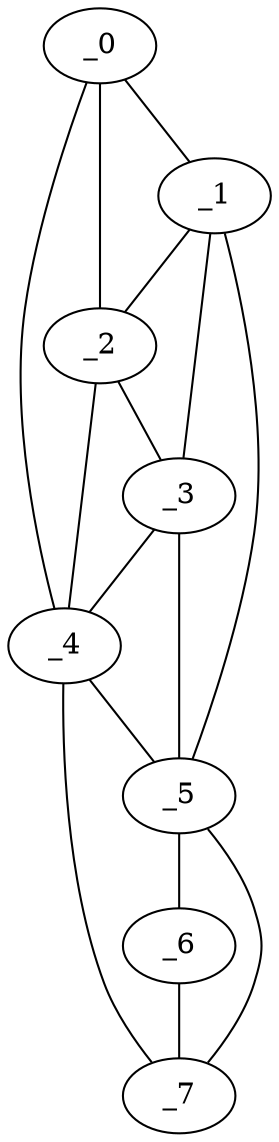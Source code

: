 graph "obj70__50.gxl" {
	_0	 [x=11,
		y=48];
	_1	 [x=57,
		y=28];
	_0 -- _1	 [valence=1];
	_2	 [x=66,
		y=42];
	_0 -- _2	 [valence=2];
	_4	 [x=119,
		y=48];
	_0 -- _4	 [valence=1];
	_1 -- _2	 [valence=2];
	_3	 [x=80,
		y=36];
	_1 -- _3	 [valence=2];
	_5	 [x=123,
		y=16];
	_1 -- _5	 [valence=1];
	_2 -- _3	 [valence=1];
	_2 -- _4	 [valence=1];
	_3 -- _4	 [valence=2];
	_3 -- _5	 [valence=1];
	_4 -- _5	 [valence=1];
	_7	 [x=127,
		y=43];
	_4 -- _7	 [valence=1];
	_6	 [x=127,
		y=18];
	_5 -- _6	 [valence=1];
	_5 -- _7	 [valence=2];
	_6 -- _7	 [valence=1];
}

